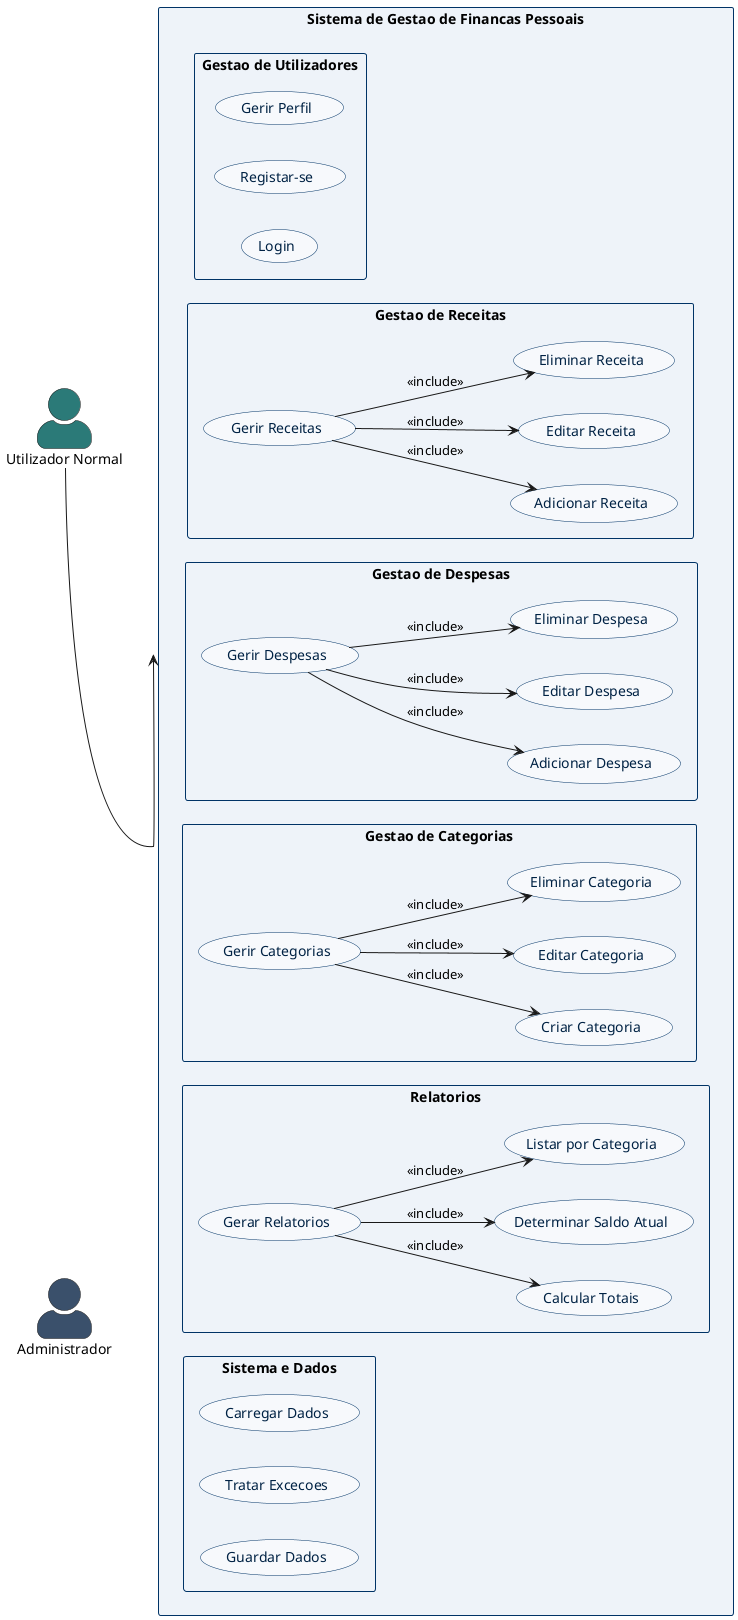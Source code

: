 @startuml casos de uso
left to right direction
skinparam actorStyle awesome
skinparam usecase {
  BackgroundColor #f7f9fc
  BorderColor #003366
  FontColor #002244
}
skinparam rectangle {
  BackgroundColor #eef3f9
  BorderColor #003366
}

actor "Utilizador Normal" as User #2b7a78
actor "Administrador" as Admin #3a506b

rectangle "Sistema de Gestao de Financas Pessoais" {

  ' --- Gestao de Utilizadores ---
  rectangle "Gestao de Utilizadores" {
    usecase "Registar-se" as UC1
    usecase "Login" as UC2
    usecase "Gerir Perfil" as UC3
  }

  ' --- Gestao de Receitas ---
  rectangle "Gestao de Receitas" {
    usecase "Gerir Receitas" as UC4
    usecase "Adicionar Receita" as UC5
    usecase "Editar Receita" as UC6
    usecase "Eliminar Receita" as UC7
  }

  ' --- Gestao de Despesas ---
  rectangle "Gestao de Despesas" {
    usecase "Gerir Despesas" as UC8
    usecase "Adicionar Despesa" as UC9
    usecase "Editar Despesa" as UC10
    usecase "Eliminar Despesa" as UC11
  }

  ' --- Gestao de Categorias ---
  rectangle "Gestao de Categorias" {
    usecase "Gerir Categorias" as UC12
    usecase "Criar Categoria" as UC13
    usecase "Editar Categoria" as UC14
    usecase "Eliminar Categoria" as UC15
  }

  ' --- Relatorios ---
  rectangle "Relatorios" {
    usecase "Gerar Relatorios" as UC16
    usecase "Calcular Totais" as UC17
    usecase "Determinar Saldo Atual" as UC18
    usecase "Listar por Categoria" as UC19
  }

  ' --- Persistencia e Excecoes ---
  rectangle "Sistema e Dados" {
    usecase "Guardar Dados" as UC20
    usecase "Carregar Dados" as UC21
    usecase "Tratar Excecoes" as UC22
  }
}

' --- Ligacoes dos atores ---
User --> UC1
User --> UC2
User --> UC3
User --> UC4
User --> UC8
User --> UC12
User --> UC16

Admin --> UC2
Admin --> UC12
Admin --> UC16
Admin --> UC20
Admin --> UC21
Admin --> UC22

' --- Relacoes internas ---
UC4 --> UC5 : <<include>>
UC4 --> UC6 : <<include>>
UC4 --> UC7 : <<include>>

UC8 --> UC9 : <<include>>
UC8 --> UC10 : <<include>>
UC8 --> UC11 : <<include>>

UC12 --> UC13 : <<include>>
UC12 --> UC14 : <<include>>
UC12 --> UC15 : <<include>>

UC16 --> UC17 : <<include>>
UC16 --> UC18 : <<include>>
UC16 --> UC19 : <<include>>

@enduml


@startuml Diagrama de Classes

skinparam class {
  BackgroundColor #d9e1e2
  BorderColor #333333
  ArrowColor #333333
}

' -------------------------------------------------------------------
' 1. Entidades Principais
' -------------------------------------------------------------------

class Utilizador {
  - id: int
  - nome: string
  - email: string
  - password: string
  - telemovel: string
  - perfil: string "Normal" ou "Administrador"
  --
  + gerirPerfil(): void
  + login(email, password): boolean
  + registar(): void
}

class Transacao {
  - id: int
  - valor: float
  - data: Date
  - descricao: string
  --
  + validarValor(): boolean
}

class Receita {
}

class Despesa {
}

class Categoria {
  - id: int
  - nome: string
  --
  + renomear(novoNome: string): void
}

' -------------------------------------------------------------------
' 2. Classes Controlador (Gestores)
' -------------------------------------------------------------------

class GestorTransacoes {
  + adicionarReceita(r: Receita): void
  + editarReceita(r: Receita): void
  + eliminarReceita(r: Receita): void
  + adicionarDespesa(d: Despesa): void
  + editarDespesa(d: Despesa): void
  + eliminarDespesa(d: Despesa): void
}

class GeradorRelatorios {
  + calcularTotais(u: Utilizador, periodo: Periodo): float
  + determinarSaldoAtual(u: Utilizador): float
  + listarPorCategoria(u: Utilizador, c: Categoria): List<Transacao>
}

class GestorCategorias {
  + criarCategoria(nome: string): Categoria
  + editarCategoria(c: Categoria, novoNome: string): void
  + eliminarCategoria(c: Categoria): void
}

class PersistenciaDados {
  + guardarDados(dados: SistemaData): boolean
  + carregarDados(): SistemaData
  + tratarExcecoes(e: Exception): void
}

' -------------------------------------------------------------------
' 3. Classes Ator/Permissão
' -------------------------------------------------------------------

class Administrador {
  + validarUsuario(u: Utilizador): void
}


' -------------------------------------------------------------------
' 4. Relações (Associações, Herança, Dependência)
' -------------------------------------------------------------------

' Herança (Generalização/Especialização)
Transacao <|-- Receita
Transacao <|-- Despesa

' Associação (Utilizador com Transações)
Utilizador "1" -right-> "0..*" GestorTransacoes : possui

' Associação (Transação com Categoria)
Transacao "0..*" -left-> "1" Categoria : pertence a

' Associação (Gestores com Entidades)
GestorTransacoes "1" -> "0..*" Transacao : gerencia
GestorCategorias "1" -> "0..*" Categoria : gerencia

' Dependência (u = Utilizador, usa = usa)
Utilizador ..> GestorTransacoes : usa
Utilizador ..> GeradorRelatorios : usa
Utilizador ..> GestorCategorias : usa

GeradorRelatorios ..> Transacao : analisa
GeradorRelatorios ..> Utilizador : usa

Administrador ..> PersistenciaDados : usa
Administrador ..> Utilizador : usa
Administrador ..> GestorCategorias : usa
Administrador ..> GestorTransacoes : usa

' Persistência lida com os dados (dependência)
PersistenciaDados ..> Utilizador : gere
PersistenciaDados ..> Transacao : gere
PersistenciaDados ..> Categoria : gere

@enduml



@startuml Gestão de Utilizadores


actor "Utilizador" as U
box "Gestão de Utilizadores" #LightBlue
  participant "Interface/Login" as UI
  ' A classe Utilizador é o objeto que gere o login
  participant "Utilizador" as UTIL
  participant "PersistenciaDados" as PD
end box

U -> UI: Inserir Credenciais (email, password)
activate UI

UI -> UTIL: login(email, password)
activate UTIL

  UTIL -> PD: carregarDados(email)
  activate PD
  PD --> UTIL: Objeto Utilizador (ou null)
  deactivate PD

  alt Utilizador encontrado e autenticado
    UTIL -> UTIL: Definir estado 'logado'
    UTIL --> UI: Resposta: Sucesso
  else Utilizador não encontrado ou password errada
    UTIL --> UI: Resposta: Falha
  end

deactivate UTIL

alt Se Sucesso
  UI --> U: Acesso concedido
else
  UI --> U: Exibir mensagem de erro
end

deactivate UI
@enduml


@startuml Gestão de Receita


actor "Utilizador Normal" as U 

box "Sistema de Gestão" #LightBlue
  participant "Interface/Sistema" as UI
  participant "GT:GestorTransacoes" as GT
  participant "GC:GestorCategorias" as GC
  participant "P:PersistenciaDados" as PD
  participant "R:Receita" as RECEITA
end box

U -> UI: Clicar em "Nova Receita"
activate UI

' -- Verificação e Seleção de Categoria --
UI -> GC: Solicita listarCategorias()
activate GC
GC --> UI: Retorna List<Categoria> (apenas Receita)
deactivate GC

UI -> U: Exibe formulário com dados e categorias
U -> UI: Insere dados da Receita (valor, data, categoria_id, descricao)

' -- Processamento e Persistência --
UI -> GT: adicionarReceita(dados, Utilizador.id)
activate GT

  GT -> RECEITA: <<create>>
  activate RECEITA
  RECEITA -> RECEITA: validarValor()
  RECEITA --> GT: R (Objeto Receita criado)
  deactivate RECEITA

  GT -> PD: guardarDados(R)
  activate PD
  PD --> GT: Sucesso/Retorno ID
  deactivate PD

GT --> UI: <font color=green>Receita Adicionada com sucesso</font>
deactivate GT
' 
UI -> UI: Atualizar visão (lista de transações)
UI --> U: Exibe confirmação
deactivate UI
@enduml

'Diagrama de sequencia Relatorios
@startuml Gestao de Relatorios

actor "Utilizador" as U 

box "Sistema de Gestao" #LightBlue
  participant "Interface/Sistema" as UI
  participant "GR:GeradorRelatorios" as GR
  participant "R:Receita" as R
  participant "D:Despesa" as D
end box

U -> UI: Selecionar "Gerar Relatorio"
activate UI

UI -> GR: gerarRelatorio(Utilizador)
activate GR

' --- Calcular Totais ---
GR -> R: obterTotalReceitas(Utilizador)
activate R
R --> GR: totalReceitas
deactivate R

GR -> D: obterTotalDespesas(Utilizador)
activate D
D --> GR: totalDespesas
deactivate D

' --- Calcular Saldo ---
GR -> GR: saldo = totalReceitas - totalDespesas

' --- Gerar Resumo ---
GR --> UI: enviarResumo(totalReceitas, totalDespesas, saldo)
deactivate GR

UI --> U: Exibir Relatorio (Totais + Saldo)
deactivate UI

@enduml
'Diagrama de sequencia Sistema e dados(percistencia)
@startuml Sistema e Dados

actor "Administrador" as A

box "Sistema de Gestao" #LightBlue
  participant "Interface/Sistema" as UI
  participant "PD:PersistenciaDados" as PD
  participant "U:Utilizador" as U
  participant "R:Receita" as R
  participant "D:Despesa" as D
  participant "C:Categoria" as C
end box

' --- Guardar Dados ---
A -> UI: Selecionar "Guardar Dados"
activate UI

UI -> PD: guardarDados(U, R, D, C)
activate PD

PD -> U: obterDadosUtilizador()
U --> PD: dadosUtilizador

PD -> R: obterReceitas()
R --> PD: listaReceitas

PD -> D: obterDespesas()
D --> PD: listaDespesas

PD -> C: obterCategorias()
C --> PD: listaCategorias

PD -> PD: escreverDadosEmFicheiro()
PD --> UI: <font color=green>Confirmacao: Dados guardados com sucesso</font>
deactivate PD
deactivate UI

' --- Carregar Dados ---
A -> UI: Selecionar "Carregar Dados"
activate UI

UI -> PD: carregarDados()
activate PD

PD -> PD: lerFicheiroDados()
PD --> UI: dados (utilizadores, receitas, despesas, categorias)
deactivate PD

UI --> A: Exibir mensagem "Dados carregados com sucesso"
deactivate UI

' --- Tratamento de Excecoes ---
PD -> PD: verificarErros()
alt erro encontrado
  PD -> UI: notificarErro("Ficheiro corrompido ou inexistente")
else sem erros
  PD -> UI: continuarOperacao()
end

@enduml
